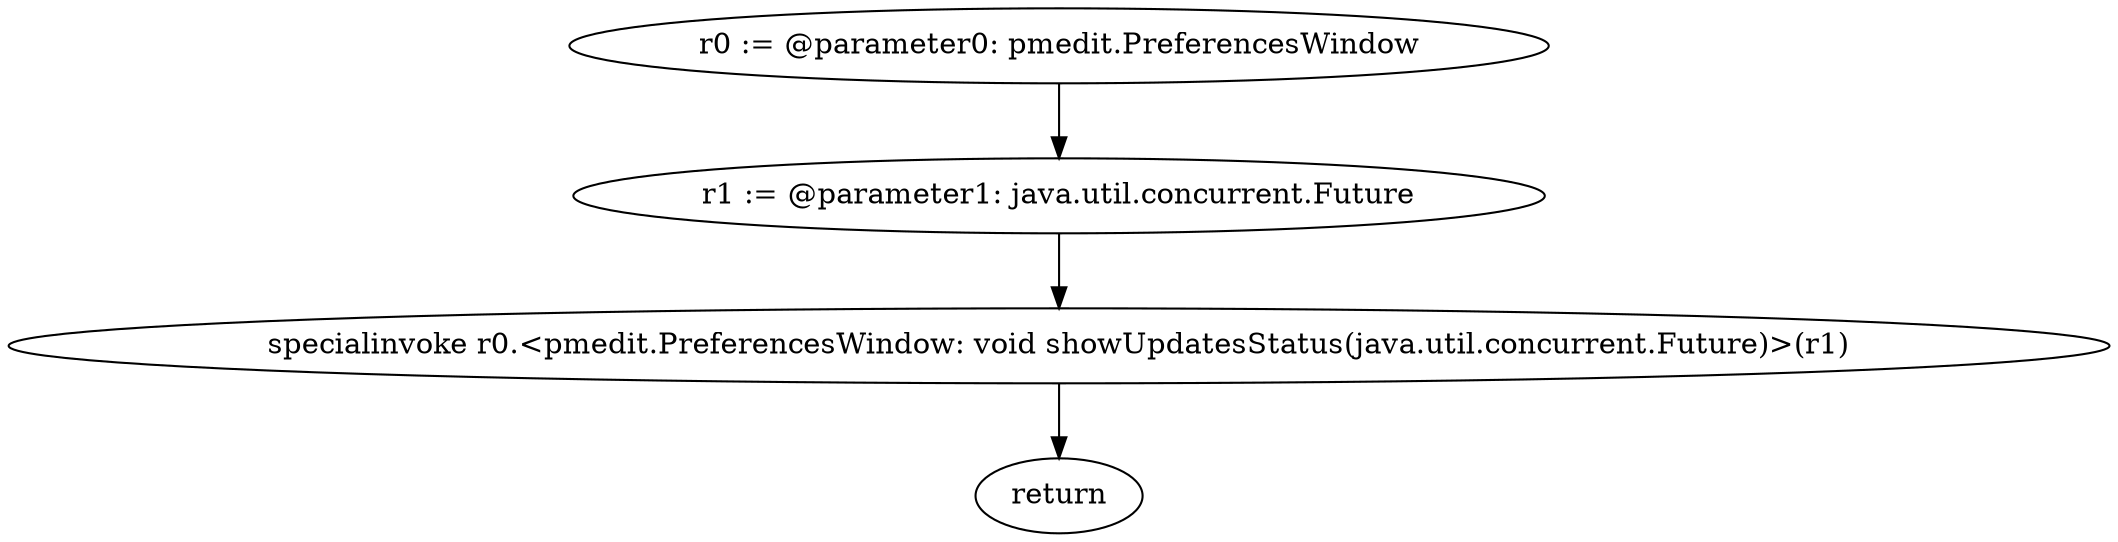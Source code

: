 digraph "unitGraph" {
    "r0 := @parameter0: pmedit.PreferencesWindow"
    "r1 := @parameter1: java.util.concurrent.Future"
    "specialinvoke r0.<pmedit.PreferencesWindow: void showUpdatesStatus(java.util.concurrent.Future)>(r1)"
    "return"
    "r0 := @parameter0: pmedit.PreferencesWindow"->"r1 := @parameter1: java.util.concurrent.Future";
    "r1 := @parameter1: java.util.concurrent.Future"->"specialinvoke r0.<pmedit.PreferencesWindow: void showUpdatesStatus(java.util.concurrent.Future)>(r1)";
    "specialinvoke r0.<pmedit.PreferencesWindow: void showUpdatesStatus(java.util.concurrent.Future)>(r1)"->"return";
}
